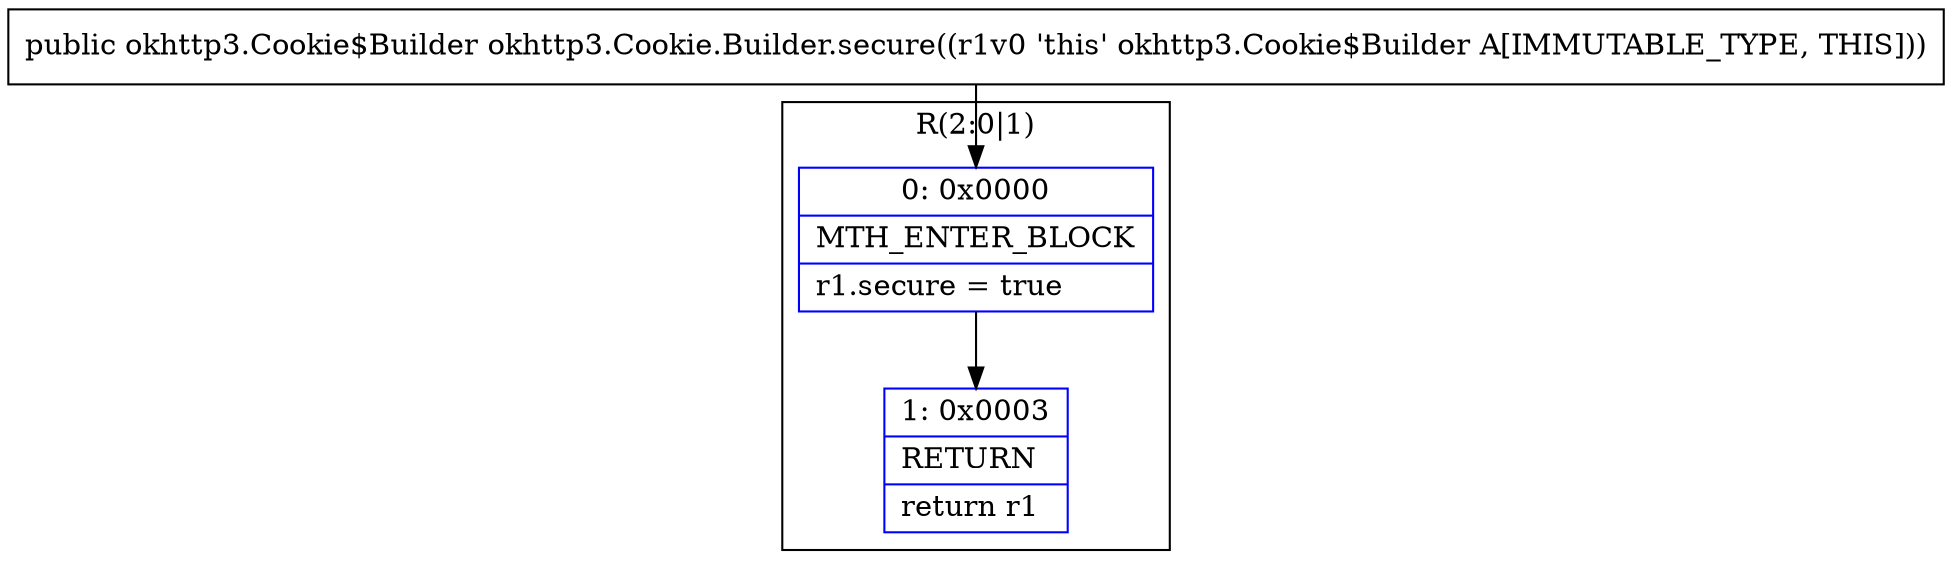 digraph "CFG forokhttp3.Cookie.Builder.secure()Lokhttp3\/Cookie$Builder;" {
subgraph cluster_Region_1428867933 {
label = "R(2:0|1)";
node [shape=record,color=blue];
Node_0 [shape=record,label="{0\:\ 0x0000|MTH_ENTER_BLOCK\l|r1.secure = true\l}"];
Node_1 [shape=record,label="{1\:\ 0x0003|RETURN\l|return r1\l}"];
}
MethodNode[shape=record,label="{public okhttp3.Cookie$Builder okhttp3.Cookie.Builder.secure((r1v0 'this' okhttp3.Cookie$Builder A[IMMUTABLE_TYPE, THIS])) }"];
MethodNode -> Node_0;
Node_0 -> Node_1;
}

